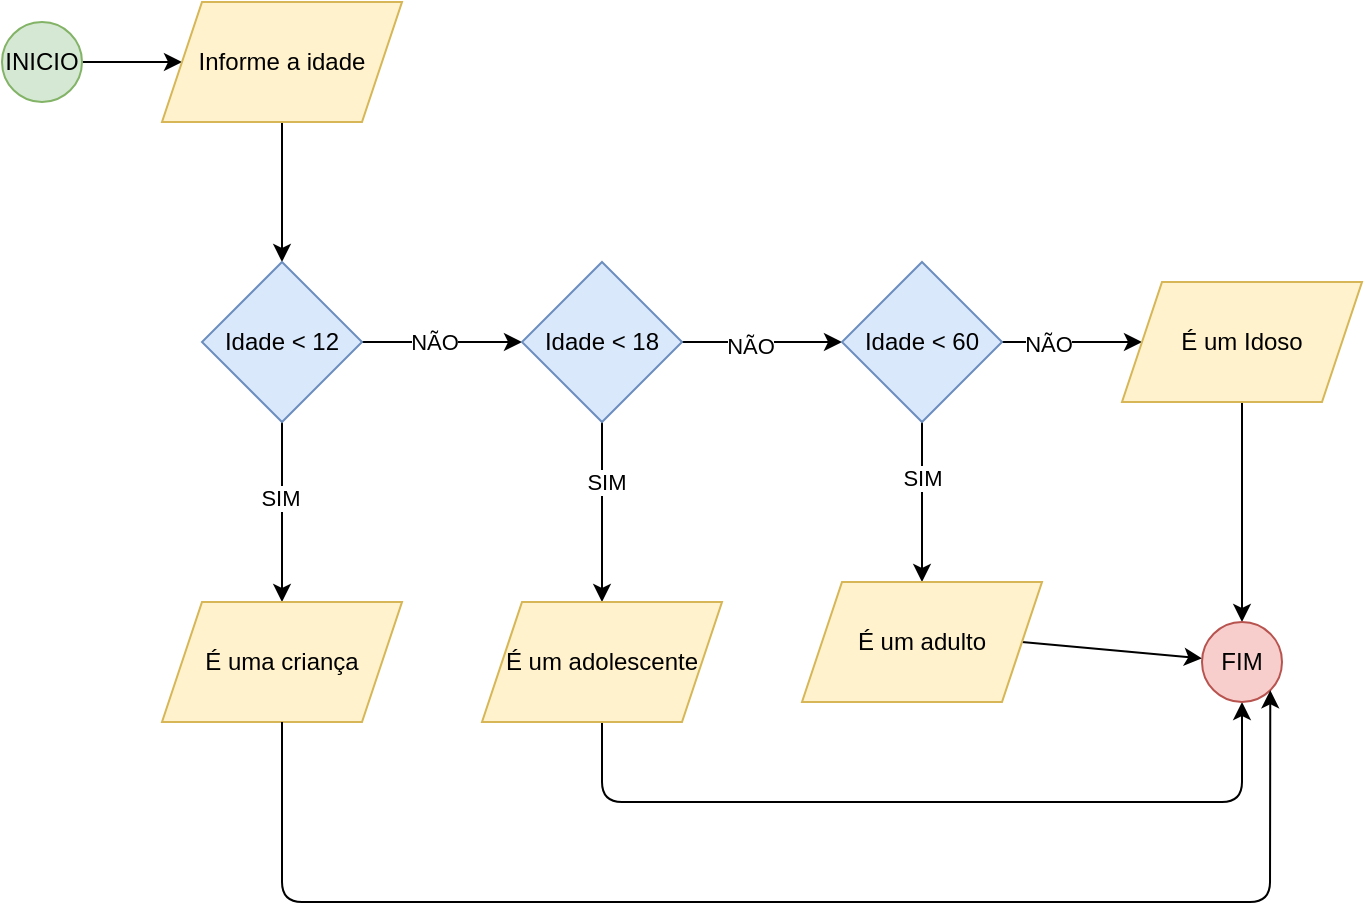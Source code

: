 <mxfile>
    <diagram id="8XDIwlDKBvdkfnnBQsYW" name="Page-1">
        <mxGraphModel dx="786" dy="537" grid="1" gridSize="10" guides="1" tooltips="1" connect="1" arrows="1" fold="1" page="1" pageScale="1" pageWidth="850" pageHeight="1100" math="0" shadow="0">
            <root>
                <mxCell id="0"/>
                <mxCell id="1" parent="0"/>
                <mxCell id="5" value="" style="edgeStyle=none;html=1;" edge="1" parent="1" source="2" target="4">
                    <mxGeometry relative="1" as="geometry"/>
                </mxCell>
                <mxCell id="2" value="INICIO" style="ellipse;whiteSpace=wrap;html=1;aspect=fixed;fillColor=#d5e8d4;strokeColor=#82b366;" vertex="1" parent="1">
                    <mxGeometry x="40" y="80" width="40" height="40" as="geometry"/>
                </mxCell>
                <mxCell id="7" value="" style="edgeStyle=none;html=1;" edge="1" parent="1" source="4" target="6">
                    <mxGeometry relative="1" as="geometry"/>
                </mxCell>
                <mxCell id="4" value="Informe a idade" style="shape=parallelogram;perimeter=parallelogramPerimeter;whiteSpace=wrap;html=1;fixedSize=1;fillColor=#fff2cc;strokeColor=#d6b656;" vertex="1" parent="1">
                    <mxGeometry x="120" y="70" width="120" height="60" as="geometry"/>
                </mxCell>
                <mxCell id="9" value="" style="edgeStyle=none;html=1;" edge="1" parent="1" source="6" target="8">
                    <mxGeometry relative="1" as="geometry"/>
                </mxCell>
                <mxCell id="23" value="SIM" style="edgeLabel;html=1;align=center;verticalAlign=middle;resizable=0;points=[];" vertex="1" connectable="0" parent="9">
                    <mxGeometry x="-0.152" y="-1" relative="1" as="geometry">
                        <mxPoint as="offset"/>
                    </mxGeometry>
                </mxCell>
                <mxCell id="11" value="" style="edgeStyle=none;html=1;" edge="1" parent="1" source="6" target="10">
                    <mxGeometry relative="1" as="geometry"/>
                </mxCell>
                <mxCell id="24" value="NÃO" style="edgeLabel;html=1;align=center;verticalAlign=middle;resizable=0;points=[];" vertex="1" connectable="0" parent="11">
                    <mxGeometry x="-0.098" relative="1" as="geometry">
                        <mxPoint as="offset"/>
                    </mxGeometry>
                </mxCell>
                <mxCell id="6" value="Idade &amp;lt; 12" style="rhombus;whiteSpace=wrap;html=1;fillColor=#dae8fc;strokeColor=#6c8ebf;" vertex="1" parent="1">
                    <mxGeometry x="140" y="200" width="80" height="80" as="geometry"/>
                </mxCell>
                <mxCell id="8" value="É uma criança" style="shape=parallelogram;perimeter=parallelogramPerimeter;whiteSpace=wrap;html=1;fixedSize=1;fillColor=#fff2cc;strokeColor=#d6b656;" vertex="1" parent="1">
                    <mxGeometry x="120" y="370" width="120" height="60" as="geometry"/>
                </mxCell>
                <mxCell id="13" value="" style="edgeStyle=none;html=1;" edge="1" parent="1" source="10" target="12">
                    <mxGeometry relative="1" as="geometry"/>
                </mxCell>
                <mxCell id="25" value="SIM" style="edgeLabel;html=1;align=center;verticalAlign=middle;resizable=0;points=[];" vertex="1" connectable="0" parent="13">
                    <mxGeometry x="-0.336" y="2" relative="1" as="geometry">
                        <mxPoint as="offset"/>
                    </mxGeometry>
                </mxCell>
                <mxCell id="15" value="" style="edgeStyle=none;html=1;" edge="1" parent="1" source="10" target="14">
                    <mxGeometry relative="1" as="geometry"/>
                </mxCell>
                <mxCell id="26" value="NÃO" style="edgeLabel;html=1;align=center;verticalAlign=middle;resizable=0;points=[];" vertex="1" connectable="0" parent="15">
                    <mxGeometry x="-0.167" y="-2" relative="1" as="geometry">
                        <mxPoint as="offset"/>
                    </mxGeometry>
                </mxCell>
                <mxCell id="10" value="Idade &amp;lt; 18" style="rhombus;whiteSpace=wrap;html=1;fillColor=#dae8fc;strokeColor=#6c8ebf;" vertex="1" parent="1">
                    <mxGeometry x="300" y="200" width="80" height="80" as="geometry"/>
                </mxCell>
                <mxCell id="33" style="edgeStyle=none;html=1;exitX=0.5;exitY=1;exitDx=0;exitDy=0;entryX=0.5;entryY=1;entryDx=0;entryDy=0;" edge="1" parent="1" source="12" target="29">
                    <mxGeometry relative="1" as="geometry">
                        <Array as="points">
                            <mxPoint x="340" y="470"/>
                            <mxPoint x="660" y="470"/>
                        </Array>
                    </mxGeometry>
                </mxCell>
                <mxCell id="12" value="É um adolescente" style="shape=parallelogram;perimeter=parallelogramPerimeter;whiteSpace=wrap;html=1;fixedSize=1;fillColor=#fff2cc;strokeColor=#d6b656;" vertex="1" parent="1">
                    <mxGeometry x="280" y="370" width="120" height="60" as="geometry"/>
                </mxCell>
                <mxCell id="17" value="" style="edgeStyle=none;html=1;" edge="1" parent="1" source="14" target="16">
                    <mxGeometry relative="1" as="geometry"/>
                </mxCell>
                <mxCell id="27" value="SIM" style="edgeLabel;html=1;align=center;verticalAlign=middle;resizable=0;points=[];" vertex="1" connectable="0" parent="17">
                    <mxGeometry x="-0.305" relative="1" as="geometry">
                        <mxPoint as="offset"/>
                    </mxGeometry>
                </mxCell>
                <mxCell id="19" value="" style="edgeStyle=none;html=1;" edge="1" parent="1" source="14" target="22">
                    <mxGeometry relative="1" as="geometry">
                        <mxPoint x="590" y="240.0" as="targetPoint"/>
                    </mxGeometry>
                </mxCell>
                <mxCell id="28" value="NÃO" style="edgeLabel;html=1;align=center;verticalAlign=middle;resizable=0;points=[];" vertex="1" connectable="0" parent="19">
                    <mxGeometry x="-0.344" y="-1" relative="1" as="geometry">
                        <mxPoint as="offset"/>
                    </mxGeometry>
                </mxCell>
                <mxCell id="14" value="Idade &amp;lt; 60" style="rhombus;whiteSpace=wrap;html=1;fillColor=#dae8fc;strokeColor=#6c8ebf;" vertex="1" parent="1">
                    <mxGeometry x="460" y="200" width="80" height="80" as="geometry"/>
                </mxCell>
                <mxCell id="32" style="edgeStyle=none;html=1;exitX=1;exitY=0.5;exitDx=0;exitDy=0;" edge="1" parent="1" source="16" target="29">
                    <mxGeometry relative="1" as="geometry"/>
                </mxCell>
                <mxCell id="16" value="É um adulto" style="shape=parallelogram;perimeter=parallelogramPerimeter;whiteSpace=wrap;html=1;fixedSize=1;fillColor=#fff2cc;strokeColor=#d6b656;" vertex="1" parent="1">
                    <mxGeometry x="440" y="360" width="120" height="60" as="geometry"/>
                </mxCell>
                <mxCell id="30" value="" style="edgeStyle=none;html=1;" edge="1" parent="1" source="22" target="29">
                    <mxGeometry relative="1" as="geometry"/>
                </mxCell>
                <mxCell id="22" value="É um Idoso" style="shape=parallelogram;perimeter=parallelogramPerimeter;whiteSpace=wrap;html=1;fixedSize=1;fillColor=#fff2cc;strokeColor=#d6b656;" vertex="1" parent="1">
                    <mxGeometry x="600" y="210.0" width="120" height="60" as="geometry"/>
                </mxCell>
                <mxCell id="29" value="FIM" style="ellipse;whiteSpace=wrap;html=1;fillColor=#f8cecc;strokeColor=#b85450;" vertex="1" parent="1">
                    <mxGeometry x="640" y="380" width="40" height="40" as="geometry"/>
                </mxCell>
                <mxCell id="34" style="edgeStyle=none;html=1;exitX=0.5;exitY=1;exitDx=0;exitDy=0;entryX=1;entryY=1;entryDx=0;entryDy=0;" edge="1" parent="1" source="8" target="29">
                    <mxGeometry relative="1" as="geometry">
                        <Array as="points">
                            <mxPoint x="180" y="520"/>
                            <mxPoint x="674" y="520"/>
                        </Array>
                    </mxGeometry>
                </mxCell>
            </root>
        </mxGraphModel>
    </diagram>
</mxfile>